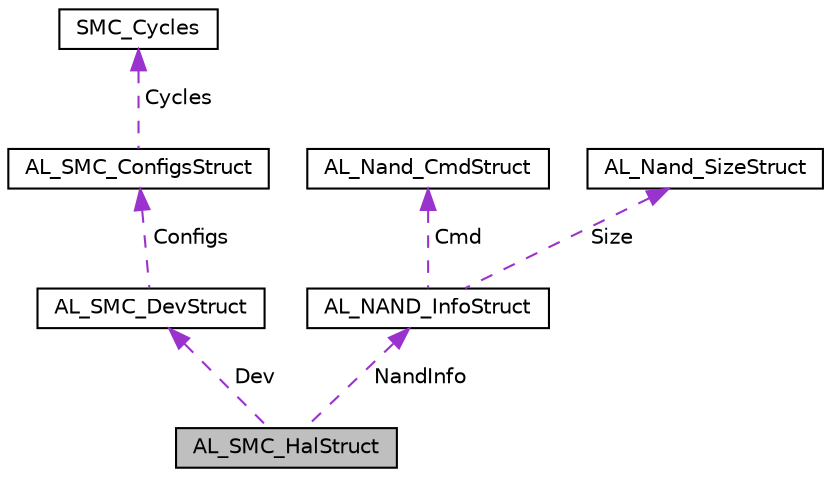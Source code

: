 digraph "AL_SMC_HalStruct"
{
  edge [fontname="Helvetica",fontsize="10",labelfontname="Helvetica",labelfontsize="10"];
  node [fontname="Helvetica",fontsize="10",shape=record];
  Node1 [label="AL_SMC_HalStruct",height=0.2,width=0.4,color="black", fillcolor="grey75", style="filled", fontcolor="black"];
  Node2 -> Node1 [dir="back",color="darkorchid3",fontsize="10",style="dashed",label=" Dev" ,fontname="Helvetica"];
  Node2 [label="AL_SMC_DevStruct",height=0.2,width=0.4,color="black", fillcolor="white", style="filled",URL="$structAL__SMC__DevStruct.html"];
  Node3 -> Node2 [dir="back",color="darkorchid3",fontsize="10",style="dashed",label=" Configs" ,fontname="Helvetica"];
  Node3 [label="AL_SMC_ConfigsStruct",height=0.2,width=0.4,color="black", fillcolor="white", style="filled",URL="$structAL__SMC__ConfigsStruct.html"];
  Node4 -> Node3 [dir="back",color="darkorchid3",fontsize="10",style="dashed",label=" Cycles" ,fontname="Helvetica"];
  Node4 [label="SMC_Cycles",height=0.2,width=0.4,color="black", fillcolor="white", style="filled",URL="$unionSMC__Cycles.html"];
  Node5 -> Node1 [dir="back",color="darkorchid3",fontsize="10",style="dashed",label=" NandInfo" ,fontname="Helvetica"];
  Node5 [label="AL_NAND_InfoStruct",height=0.2,width=0.4,color="black", fillcolor="white", style="filled",URL="$structAL__NAND__InfoStruct.html"];
  Node6 -> Node5 [dir="back",color="darkorchid3",fontsize="10",style="dashed",label=" Cmd" ,fontname="Helvetica"];
  Node6 [label="AL_Nand_CmdStruct",height=0.2,width=0.4,color="black", fillcolor="white", style="filled",URL="$structAL__Nand__CmdStruct.html"];
  Node7 -> Node5 [dir="back",color="darkorchid3",fontsize="10",style="dashed",label=" Size" ,fontname="Helvetica"];
  Node7 [label="AL_Nand_SizeStruct",height=0.2,width=0.4,color="black", fillcolor="white", style="filled",URL="$structAL__Nand__SizeStruct.html"];
}
